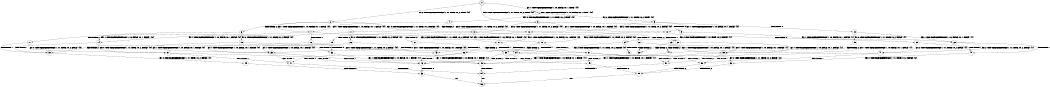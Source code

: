 digraph BCG {
size = "7, 10.5";
center = TRUE;
node [shape = circle];
0 [peripheries = 2];
0 -> 1 [label = "EX !1 !ATOMIC_EXCH_BRANCH (1, +0, FALSE, +0, 1, TRUE) !{0}"];
0 -> 2 [label = "EX !2 !ATOMIC_EXCH_BRANCH (1, +1, TRUE, +0, 2, TRUE) !{0}"];
0 -> 3 [label = "EX !0 !ATOMIC_EXCH_BRANCH (1, +1, TRUE, +0, 2, TRUE) !{0}"];
1 -> 4 [label = "EX !2 !ATOMIC_EXCH_BRANCH (1, +1, TRUE, +0, 2, TRUE) !{0}"];
1 -> 5 [label = "EX !0 !ATOMIC_EXCH_BRANCH (1, +1, TRUE, +0, 2, TRUE) !{0}"];
1 -> 1 [label = "EX !1 !ATOMIC_EXCH_BRANCH (1, +0, FALSE, +0, 1, TRUE) !{0}"];
2 -> 6 [label = "TERMINATE !2"];
2 -> 7 [label = "EX !1 !ATOMIC_EXCH_BRANCH (1, +0, FALSE, +0, 1, FALSE) !{0}"];
2 -> 8 [label = "EX !0 !ATOMIC_EXCH_BRANCH (1, +1, TRUE, +0, 2, FALSE) !{0}"];
3 -> 9 [label = "TERMINATE !0"];
3 -> 10 [label = "EX !1 !ATOMIC_EXCH_BRANCH (1, +0, FALSE, +0, 1, FALSE) !{0}"];
3 -> 8 [label = "EX !2 !ATOMIC_EXCH_BRANCH (1, +1, TRUE, +0, 2, FALSE) !{0}"];
4 -> 11 [label = "TERMINATE !2"];
4 -> 12 [label = "EX !0 !ATOMIC_EXCH_BRANCH (1, +1, TRUE, +0, 2, FALSE) !{0}"];
4 -> 7 [label = "EX !1 !ATOMIC_EXCH_BRANCH (1, +0, FALSE, +0, 1, FALSE) !{0}"];
5 -> 13 [label = "TERMINATE !0"];
5 -> 12 [label = "EX !2 !ATOMIC_EXCH_BRANCH (1, +1, TRUE, +0, 2, FALSE) !{0}"];
5 -> 10 [label = "EX !1 !ATOMIC_EXCH_BRANCH (1, +0, FALSE, +0, 1, FALSE) !{0}"];
6 -> 14 [label = "EX !1 !ATOMIC_EXCH_BRANCH (1, +0, FALSE, +0, 1, FALSE) !{0}"];
6 -> 15 [label = "EX !0 !ATOMIC_EXCH_BRANCH (1, +1, TRUE, +0, 2, FALSE) !{0}"];
7 -> 16 [label = "TERMINATE !1"];
7 -> 17 [label = "TERMINATE !2"];
7 -> 18 [label = "EX !0 !ATOMIC_EXCH_BRANCH (1, +1, TRUE, +0, 2, FALSE) !{0}"];
8 -> 19 [label = "TERMINATE !2"];
8 -> 20 [label = "TERMINATE !0"];
8 -> 21 [label = "EX !1 !ATOMIC_EXCH_BRANCH (1, +0, FALSE, +0, 1, FALSE) !{0}"];
9 -> 22 [label = "EX !1 !ATOMIC_EXCH_BRANCH (1, +0, FALSE, +0, 1, FALSE) !{1}"];
9 -> 23 [label = "EX !2 !ATOMIC_EXCH_BRANCH (1, +1, TRUE, +0, 2, FALSE) !{1}"];
10 -> 24 [label = "TERMINATE !1"];
10 -> 25 [label = "TERMINATE !0"];
10 -> 18 [label = "EX !2 !ATOMIC_EXCH_BRANCH (1, +1, TRUE, +0, 2, FALSE) !{0}"];
11 -> 26 [label = "EX !0 !ATOMIC_EXCH_BRANCH (1, +1, TRUE, +0, 2, FALSE) !{0}"];
11 -> 14 [label = "EX !1 !ATOMIC_EXCH_BRANCH (1, +0, FALSE, +0, 1, FALSE) !{0}"];
12 -> 27 [label = "TERMINATE !2"];
12 -> 28 [label = "TERMINATE !0"];
12 -> 21 [label = "EX !1 !ATOMIC_EXCH_BRANCH (1, +0, FALSE, +0, 1, FALSE) !{0}"];
13 -> 29 [label = "EX !2 !ATOMIC_EXCH_BRANCH (1, +1, TRUE, +0, 2, FALSE) !{1}"];
13 -> 22 [label = "EX !1 !ATOMIC_EXCH_BRANCH (1, +0, FALSE, +0, 1, FALSE) !{1}"];
14 -> 30 [label = "TERMINATE !1"];
14 -> 31 [label = "EX !0 !ATOMIC_EXCH_BRANCH (1, +1, TRUE, +0, 2, FALSE) !{0}"];
15 -> 32 [label = "TERMINATE !0"];
15 -> 33 [label = "EX !1 !ATOMIC_EXCH_BRANCH (1, +0, FALSE, +0, 1, FALSE) !{0}"];
16 -> 30 [label = "TERMINATE !2"];
16 -> 34 [label = "EX !0 !ATOMIC_EXCH_BRANCH (1, +1, TRUE, +0, 2, FALSE) !{0}"];
17 -> 30 [label = "TERMINATE !1"];
17 -> 31 [label = "EX !0 !ATOMIC_EXCH_BRANCH (1, +1, TRUE, +0, 2, FALSE) !{0}"];
18 -> 35 [label = "TERMINATE !1"];
18 -> 36 [label = "TERMINATE !2"];
18 -> 37 [label = "TERMINATE !0"];
19 -> 32 [label = "TERMINATE !0"];
19 -> 33 [label = "EX !1 !ATOMIC_EXCH_BRANCH (1, +0, FALSE, +0, 1, FALSE) !{0}"];
20 -> 38 [label = "TERMINATE !2"];
20 -> 39 [label = "EX !1 !ATOMIC_EXCH_BRANCH (1, +0, FALSE, +0, 1, FALSE) !{1}"];
21 -> 35 [label = "TERMINATE !1"];
21 -> 36 [label = "TERMINATE !2"];
21 -> 37 [label = "TERMINATE !0"];
22 -> 40 [label = "TERMINATE !1"];
22 -> 41 [label = "EX !2 !ATOMIC_EXCH_BRANCH (1, +1, TRUE, +0, 2, FALSE) !{1}"];
23 -> 38 [label = "TERMINATE !2"];
23 -> 39 [label = "EX !1 !ATOMIC_EXCH_BRANCH (1, +0, FALSE, +0, 1, FALSE) !{1}"];
24 -> 42 [label = "TERMINATE !0"];
24 -> 34 [label = "EX !2 !ATOMIC_EXCH_BRANCH (1, +1, TRUE, +0, 2, FALSE) !{0}"];
25 -> 40 [label = "TERMINATE !1"];
25 -> 41 [label = "EX !2 !ATOMIC_EXCH_BRANCH (1, +1, TRUE, +0, 2, FALSE) !{1}"];
26 -> 43 [label = "TERMINATE !0"];
26 -> 33 [label = "EX !1 !ATOMIC_EXCH_BRANCH (1, +0, FALSE, +0, 1, FALSE) !{0}"];
27 -> 43 [label = "TERMINATE !0"];
27 -> 33 [label = "EX !1 !ATOMIC_EXCH_BRANCH (1, +0, FALSE, +0, 1, FALSE) !{0}"];
28 -> 44 [label = "TERMINATE !2"];
28 -> 39 [label = "EX !1 !ATOMIC_EXCH_BRANCH (1, +0, FALSE, +0, 1, FALSE) !{1}"];
29 -> 44 [label = "TERMINATE !2"];
29 -> 39 [label = "EX !1 !ATOMIC_EXCH_BRANCH (1, +0, FALSE, +0, 1, FALSE) !{1}"];
30 -> 45 [label = "EX !0 !ATOMIC_EXCH_BRANCH (1, +1, TRUE, +0, 2, FALSE) !{0}"];
31 -> 46 [label = "TERMINATE !1"];
31 -> 47 [label = "TERMINATE !0"];
32 -> 48 [label = "EX !1 !ATOMIC_EXCH_BRANCH (1, +0, FALSE, +0, 1, FALSE) !{1}"];
33 -> 46 [label = "TERMINATE !1"];
33 -> 47 [label = "TERMINATE !0"];
34 -> 46 [label = "TERMINATE !2"];
34 -> 49 [label = "TERMINATE !0"];
35 -> 46 [label = "TERMINATE !2"];
35 -> 49 [label = "TERMINATE !0"];
36 -> 46 [label = "TERMINATE !1"];
36 -> 47 [label = "TERMINATE !0"];
37 -> 50 [label = "TERMINATE !1"];
37 -> 51 [label = "TERMINATE !2"];
38 -> 48 [label = "EX !1 !ATOMIC_EXCH_BRANCH (1, +0, FALSE, +0, 1, FALSE) !{1}"];
39 -> 50 [label = "TERMINATE !1"];
39 -> 51 [label = "TERMINATE !2"];
40 -> 52 [label = "EX !2 !ATOMIC_EXCH_BRANCH (1, +1, TRUE, +0, 2, FALSE) !{2}"];
41 -> 50 [label = "TERMINATE !1"];
41 -> 51 [label = "TERMINATE !2"];
42 -> 52 [label = "EX !2 !ATOMIC_EXCH_BRANCH (1, +1, TRUE, +0, 2, FALSE) !{2}"];
43 -> 48 [label = "EX !1 !ATOMIC_EXCH_BRANCH (1, +0, FALSE, +0, 1, FALSE) !{1}"];
44 -> 48 [label = "EX !1 !ATOMIC_EXCH_BRANCH (1, +0, FALSE, +0, 1, FALSE) !{1}"];
45 -> 53 [label = "TERMINATE !0"];
46 -> 53 [label = "TERMINATE !0"];
47 -> 54 [label = "TERMINATE !1"];
48 -> 54 [label = "TERMINATE !1"];
49 -> 55 [label = "TERMINATE !2"];
50 -> 55 [label = "TERMINATE !2"];
51 -> 54 [label = "TERMINATE !1"];
52 -> 55 [label = "TERMINATE !2"];
53 -> 56 [label = "exit"];
54 -> 56 [label = "exit"];
55 -> 56 [label = "exit"];
}
